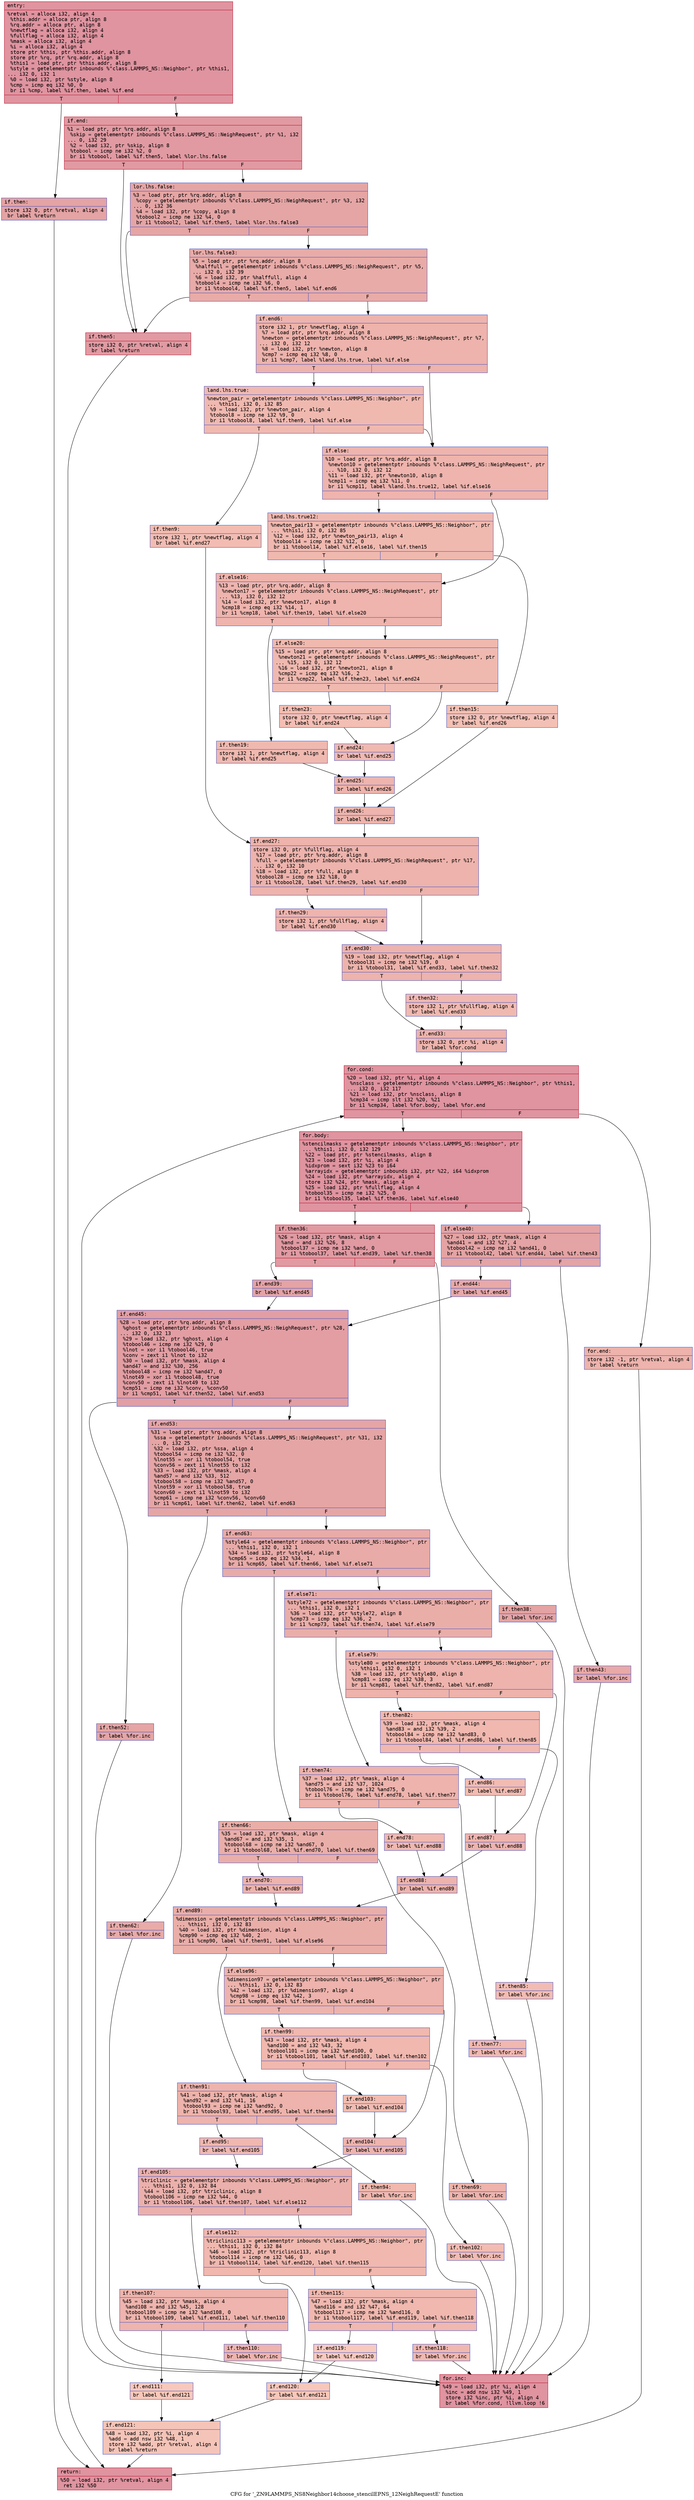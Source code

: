 digraph "CFG for '_ZN9LAMMPS_NS8Neighbor14choose_stencilEPNS_12NeighRequestE' function" {
	label="CFG for '_ZN9LAMMPS_NS8Neighbor14choose_stencilEPNS_12NeighRequestE' function";

	Node0x5563bdf94b90 [shape=record,color="#b70d28ff", style=filled, fillcolor="#b70d2870" fontname="Courier",label="{entry:\l|  %retval = alloca i32, align 4\l  %this.addr = alloca ptr, align 8\l  %rq.addr = alloca ptr, align 8\l  %newtflag = alloca i32, align 4\l  %fullflag = alloca i32, align 4\l  %mask = alloca i32, align 4\l  %i = alloca i32, align 4\l  store ptr %this, ptr %this.addr, align 8\l  store ptr %rq, ptr %rq.addr, align 8\l  %this1 = load ptr, ptr %this.addr, align 8\l  %style = getelementptr inbounds %\"class.LAMMPS_NS::Neighbor\", ptr %this1,\l... i32 0, i32 1\l  %0 = load i32, ptr %style, align 8\l  %cmp = icmp eq i32 %0, 0\l  br i1 %cmp, label %if.then, label %if.end\l|{<s0>T|<s1>F}}"];
	Node0x5563bdf94b90:s0 -> Node0x5563bdf94d00[tooltip="entry -> if.then\nProbability 37.50%" ];
	Node0x5563bdf94b90:s1 -> Node0x5563bdf94d70[tooltip="entry -> if.end\nProbability 62.50%" ];
	Node0x5563bdf94d00 [shape=record,color="#3d50c3ff", style=filled, fillcolor="#c32e3170" fontname="Courier",label="{if.then:\l|  store i32 0, ptr %retval, align 4\l  br label %return\l}"];
	Node0x5563bdf94d00 -> Node0x5563bdf958f0[tooltip="if.then -> return\nProbability 100.00%" ];
	Node0x5563bdf94d70 [shape=record,color="#b70d28ff", style=filled, fillcolor="#bb1b2c70" fontname="Courier",label="{if.end:\l|  %1 = load ptr, ptr %rq.addr, align 8\l  %skip = getelementptr inbounds %\"class.LAMMPS_NS::NeighRequest\", ptr %1, i32\l... 0, i32 29\l  %2 = load i32, ptr %skip, align 8\l  %tobool = icmp ne i32 %2, 0\l  br i1 %tobool, label %if.then5, label %lor.lhs.false\l|{<s0>T|<s1>F}}"];
	Node0x5563bdf94d70:s0 -> Node0x5563bdf95c60[tooltip="if.end -> if.then5\nProbability 62.50%" ];
	Node0x5563bdf94d70:s1 -> Node0x5563bdf95ce0[tooltip="if.end -> lor.lhs.false\nProbability 37.50%" ];
	Node0x5563bdf95ce0 [shape=record,color="#3d50c3ff", style=filled, fillcolor="#c5333470" fontname="Courier",label="{lor.lhs.false:\l|  %3 = load ptr, ptr %rq.addr, align 8\l  %copy = getelementptr inbounds %\"class.LAMMPS_NS::NeighRequest\", ptr %3, i32\l... 0, i32 36\l  %4 = load i32, ptr %copy, align 8\l  %tobool2 = icmp ne i32 %4, 0\l  br i1 %tobool2, label %if.then5, label %lor.lhs.false3\l|{<s0>T|<s1>F}}"];
	Node0x5563bdf95ce0:s0 -> Node0x5563bdf95c60[tooltip="lor.lhs.false -> if.then5\nProbability 62.50%" ];
	Node0x5563bdf95ce0:s1 -> Node0x5563bdf960a0[tooltip="lor.lhs.false -> lor.lhs.false3\nProbability 37.50%" ];
	Node0x5563bdf960a0 [shape=record,color="#3d50c3ff", style=filled, fillcolor="#cc403a70" fontname="Courier",label="{lor.lhs.false3:\l|  %5 = load ptr, ptr %rq.addr, align 8\l  %halffull = getelementptr inbounds %\"class.LAMMPS_NS::NeighRequest\", ptr %5,\l... i32 0, i32 39\l  %6 = load i32, ptr %halffull, align 4\l  %tobool4 = icmp ne i32 %6, 0\l  br i1 %tobool4, label %if.then5, label %if.end6\l|{<s0>T|<s1>F}}"];
	Node0x5563bdf960a0:s0 -> Node0x5563bdf95c60[tooltip="lor.lhs.false3 -> if.then5\nProbability 62.50%" ];
	Node0x5563bdf960a0:s1 -> Node0x5563bdf95600[tooltip="lor.lhs.false3 -> if.end6\nProbability 37.50%" ];
	Node0x5563bdf95c60 [shape=record,color="#b70d28ff", style=filled, fillcolor="#bb1b2c70" fontname="Courier",label="{if.then5:\l|  store i32 0, ptr %retval, align 4\l  br label %return\l}"];
	Node0x5563bdf95c60 -> Node0x5563bdf958f0[tooltip="if.then5 -> return\nProbability 100.00%" ];
	Node0x5563bdf95600 [shape=record,color="#3d50c3ff", style=filled, fillcolor="#d6524470" fontname="Courier",label="{if.end6:\l|  store i32 1, ptr %newtflag, align 4\l  %7 = load ptr, ptr %rq.addr, align 8\l  %newton = getelementptr inbounds %\"class.LAMMPS_NS::NeighRequest\", ptr %7,\l... i32 0, i32 12\l  %8 = load i32, ptr %newton, align 8\l  %cmp7 = icmp eq i32 %8, 0\l  br i1 %cmp7, label %land.lhs.true, label %if.else\l|{<s0>T|<s1>F}}"];
	Node0x5563bdf95600:s0 -> Node0x5563bdf96b60[tooltip="if.end6 -> land.lhs.true\nProbability 37.50%" ];
	Node0x5563bdf95600:s1 -> Node0x5563bdf96be0[tooltip="if.end6 -> if.else\nProbability 62.50%" ];
	Node0x5563bdf96b60 [shape=record,color="#3d50c3ff", style=filled, fillcolor="#de614d70" fontname="Courier",label="{land.lhs.true:\l|  %newton_pair = getelementptr inbounds %\"class.LAMMPS_NS::Neighbor\", ptr\l... %this1, i32 0, i32 85\l  %9 = load i32, ptr %newton_pair, align 4\l  %tobool8 = icmp ne i32 %9, 0\l  br i1 %tobool8, label %if.then9, label %if.else\l|{<s0>T|<s1>F}}"];
	Node0x5563bdf96b60:s0 -> Node0x5563bdf96f20[tooltip="land.lhs.true -> if.then9\nProbability 62.50%" ];
	Node0x5563bdf96b60:s1 -> Node0x5563bdf96be0[tooltip="land.lhs.true -> if.else\nProbability 37.50%" ];
	Node0x5563bdf96f20 [shape=record,color="#3d50c3ff", style=filled, fillcolor="#e1675170" fontname="Courier",label="{if.then9:\l|  store i32 1, ptr %newtflag, align 4\l  br label %if.end27\l}"];
	Node0x5563bdf96f20 -> Node0x5563bdf970f0[tooltip="if.then9 -> if.end27\nProbability 100.00%" ];
	Node0x5563bdf96be0 [shape=record,color="#3d50c3ff", style=filled, fillcolor="#d8564670" fontname="Courier",label="{if.else:\l|  %10 = load ptr, ptr %rq.addr, align 8\l  %newton10 = getelementptr inbounds %\"class.LAMMPS_NS::NeighRequest\", ptr\l... %10, i32 0, i32 12\l  %11 = load i32, ptr %newton10, align 8\l  %cmp11 = icmp eq i32 %11, 0\l  br i1 %cmp11, label %land.lhs.true12, label %if.else16\l|{<s0>T|<s1>F}}"];
	Node0x5563bdf96be0:s0 -> Node0x5563bdf97480[tooltip="if.else -> land.lhs.true12\nProbability 37.50%" ];
	Node0x5563bdf96be0:s1 -> Node0x5563bdf97500[tooltip="if.else -> if.else16\nProbability 62.50%" ];
	Node0x5563bdf97480 [shape=record,color="#3d50c3ff", style=filled, fillcolor="#de614d70" fontname="Courier",label="{land.lhs.true12:\l|  %newton_pair13 = getelementptr inbounds %\"class.LAMMPS_NS::Neighbor\", ptr\l... %this1, i32 0, i32 85\l  %12 = load i32, ptr %newton_pair13, align 4\l  %tobool14 = icmp ne i32 %12, 0\l  br i1 %tobool14, label %if.else16, label %if.then15\l|{<s0>T|<s1>F}}"];
	Node0x5563bdf97480:s0 -> Node0x5563bdf97500[tooltip="land.lhs.true12 -> if.else16\nProbability 62.50%" ];
	Node0x5563bdf97480:s1 -> Node0x5563bdf97860[tooltip="land.lhs.true12 -> if.then15\nProbability 37.50%" ];
	Node0x5563bdf97860 [shape=record,color="#3d50c3ff", style=filled, fillcolor="#e5705870" fontname="Courier",label="{if.then15:\l|  store i32 0, ptr %newtflag, align 4\l  br label %if.end26\l}"];
	Node0x5563bdf97860 -> Node0x5563bdf97a30[tooltip="if.then15 -> if.end26\nProbability 100.00%" ];
	Node0x5563bdf97500 [shape=record,color="#3d50c3ff", style=filled, fillcolor="#d8564670" fontname="Courier",label="{if.else16:\l|  %13 = load ptr, ptr %rq.addr, align 8\l  %newton17 = getelementptr inbounds %\"class.LAMMPS_NS::NeighRequest\", ptr\l... %13, i32 0, i32 12\l  %14 = load i32, ptr %newton17, align 8\l  %cmp18 = icmp eq i32 %14, 1\l  br i1 %cmp18, label %if.then19, label %if.else20\l|{<s0>T|<s1>F}}"];
	Node0x5563bdf97500:s0 -> Node0x5563bdf97dc0[tooltip="if.else16 -> if.then19\nProbability 50.00%" ];
	Node0x5563bdf97500:s1 -> Node0x5563bdf97e40[tooltip="if.else16 -> if.else20\nProbability 50.00%" ];
	Node0x5563bdf97dc0 [shape=record,color="#3d50c3ff", style=filled, fillcolor="#de614d70" fontname="Courier",label="{if.then19:\l|  store i32 1, ptr %newtflag, align 4\l  br label %if.end25\l}"];
	Node0x5563bdf97dc0 -> Node0x5563bdf98010[tooltip="if.then19 -> if.end25\nProbability 100.00%" ];
	Node0x5563bdf97e40 [shape=record,color="#3d50c3ff", style=filled, fillcolor="#de614d70" fontname="Courier",label="{if.else20:\l|  %15 = load ptr, ptr %rq.addr, align 8\l  %newton21 = getelementptr inbounds %\"class.LAMMPS_NS::NeighRequest\", ptr\l... %15, i32 0, i32 12\l  %16 = load i32, ptr %newton21, align 8\l  %cmp22 = icmp eq i32 %16, 2\l  br i1 %cmp22, label %if.then23, label %if.end24\l|{<s0>T|<s1>F}}"];
	Node0x5563bdf97e40:s0 -> Node0x5563bdf96470[tooltip="if.else20 -> if.then23\nProbability 50.00%" ];
	Node0x5563bdf97e40:s1 -> Node0x5563bdf964f0[tooltip="if.else20 -> if.end24\nProbability 50.00%" ];
	Node0x5563bdf96470 [shape=record,color="#3d50c3ff", style=filled, fillcolor="#e36c5570" fontname="Courier",label="{if.then23:\l|  store i32 0, ptr %newtflag, align 4\l  br label %if.end24\l}"];
	Node0x5563bdf96470 -> Node0x5563bdf964f0[tooltip="if.then23 -> if.end24\nProbability 100.00%" ];
	Node0x5563bdf964f0 [shape=record,color="#3d50c3ff", style=filled, fillcolor="#de614d70" fontname="Courier",label="{if.end24:\l|  br label %if.end25\l}"];
	Node0x5563bdf964f0 -> Node0x5563bdf98010[tooltip="if.end24 -> if.end25\nProbability 100.00%" ];
	Node0x5563bdf98010 [shape=record,color="#3d50c3ff", style=filled, fillcolor="#d8564670" fontname="Courier",label="{if.end25:\l|  br label %if.end26\l}"];
	Node0x5563bdf98010 -> Node0x5563bdf97a30[tooltip="if.end25 -> if.end26\nProbability 100.00%" ];
	Node0x5563bdf97a30 [shape=record,color="#3d50c3ff", style=filled, fillcolor="#d8564670" fontname="Courier",label="{if.end26:\l|  br label %if.end27\l}"];
	Node0x5563bdf97a30 -> Node0x5563bdf970f0[tooltip="if.end26 -> if.end27\nProbability 100.00%" ];
	Node0x5563bdf970f0 [shape=record,color="#3d50c3ff", style=filled, fillcolor="#d6524470" fontname="Courier",label="{if.end27:\l|  store i32 0, ptr %fullflag, align 4\l  %17 = load ptr, ptr %rq.addr, align 8\l  %full = getelementptr inbounds %\"class.LAMMPS_NS::NeighRequest\", ptr %17,\l... i32 0, i32 10\l  %18 = load i32, ptr %full, align 8\l  %tobool28 = icmp ne i32 %18, 0\l  br i1 %tobool28, label %if.then29, label %if.end30\l|{<s0>T|<s1>F}}"];
	Node0x5563bdf970f0:s0 -> Node0x5563bdf98e50[tooltip="if.end27 -> if.then29\nProbability 62.50%" ];
	Node0x5563bdf970f0:s1 -> Node0x5563bdf98ed0[tooltip="if.end27 -> if.end30\nProbability 37.50%" ];
	Node0x5563bdf98e50 [shape=record,color="#3d50c3ff", style=filled, fillcolor="#d8564670" fontname="Courier",label="{if.then29:\l|  store i32 1, ptr %fullflag, align 4\l  br label %if.end30\l}"];
	Node0x5563bdf98e50 -> Node0x5563bdf98ed0[tooltip="if.then29 -> if.end30\nProbability 100.00%" ];
	Node0x5563bdf98ed0 [shape=record,color="#3d50c3ff", style=filled, fillcolor="#d6524470" fontname="Courier",label="{if.end30:\l|  %19 = load i32, ptr %newtflag, align 4\l  %tobool31 = icmp ne i32 %19, 0\l  br i1 %tobool31, label %if.end33, label %if.then32\l|{<s0>T|<s1>F}}"];
	Node0x5563bdf98ed0:s0 -> Node0x5563bdf99250[tooltip="if.end30 -> if.end33\nProbability 62.50%" ];
	Node0x5563bdf98ed0:s1 -> Node0x5563bdf992d0[tooltip="if.end30 -> if.then32\nProbability 37.50%" ];
	Node0x5563bdf992d0 [shape=record,color="#3d50c3ff", style=filled, fillcolor="#de614d70" fontname="Courier",label="{if.then32:\l|  store i32 1, ptr %fullflag, align 4\l  br label %if.end33\l}"];
	Node0x5563bdf992d0 -> Node0x5563bdf99250[tooltip="if.then32 -> if.end33\nProbability 100.00%" ];
	Node0x5563bdf99250 [shape=record,color="#3d50c3ff", style=filled, fillcolor="#d6524470" fontname="Courier",label="{if.end33:\l|  store i32 0, ptr %i, align 4\l  br label %for.cond\l}"];
	Node0x5563bdf99250 -> Node0x5563bdf995b0[tooltip="if.end33 -> for.cond\nProbability 100.00%" ];
	Node0x5563bdf995b0 [shape=record,color="#b70d28ff", style=filled, fillcolor="#b70d2870" fontname="Courier",label="{for.cond:\l|  %20 = load i32, ptr %i, align 4\l  %nsclass = getelementptr inbounds %\"class.LAMMPS_NS::Neighbor\", ptr %this1,\l... i32 0, i32 117\l  %21 = load i32, ptr %nsclass, align 8\l  %cmp34 = icmp slt i32 %20, %21\l  br i1 %cmp34, label %for.body, label %for.end\l|{<s0>T|<s1>F}}"];
	Node0x5563bdf995b0:s0 -> Node0x5563bdf99930[tooltip="for.cond -> for.body\nProbability 96.88%" ];
	Node0x5563bdf995b0:s1 -> Node0x5563bdf999b0[tooltip="for.cond -> for.end\nProbability 3.12%" ];
	Node0x5563bdf99930 [shape=record,color="#b70d28ff", style=filled, fillcolor="#b70d2870" fontname="Courier",label="{for.body:\l|  %stencilmasks = getelementptr inbounds %\"class.LAMMPS_NS::Neighbor\", ptr\l... %this1, i32 0, i32 129\l  %22 = load ptr, ptr %stencilmasks, align 8\l  %23 = load i32, ptr %i, align 4\l  %idxprom = sext i32 %23 to i64\l  %arrayidx = getelementptr inbounds i32, ptr %22, i64 %idxprom\l  %24 = load i32, ptr %arrayidx, align 4\l  store i32 %24, ptr %mask, align 4\l  %25 = load i32, ptr %fullflag, align 4\l  %tobool35 = icmp ne i32 %25, 0\l  br i1 %tobool35, label %if.then36, label %if.else40\l|{<s0>T|<s1>F}}"];
	Node0x5563bdf99930:s0 -> Node0x5563bdf9a080[tooltip="for.body -> if.then36\nProbability 62.50%" ];
	Node0x5563bdf99930:s1 -> Node0x5563bdf9a100[tooltip="for.body -> if.else40\nProbability 37.50%" ];
	Node0x5563bdf9a080 [shape=record,color="#b70d28ff", style=filled, fillcolor="#bb1b2c70" fontname="Courier",label="{if.then36:\l|  %26 = load i32, ptr %mask, align 4\l  %and = and i32 %26, 8\l  %tobool37 = icmp ne i32 %and, 0\l  br i1 %tobool37, label %if.end39, label %if.then38\l|{<s0>T|<s1>F}}"];
	Node0x5563bdf9a080:s0 -> Node0x5563bdf9a420[tooltip="if.then36 -> if.end39\nProbability 50.00%" ];
	Node0x5563bdf9a080:s1 -> Node0x5563bdf9a4a0[tooltip="if.then36 -> if.then38\nProbability 50.00%" ];
	Node0x5563bdf9a4a0 [shape=record,color="#3d50c3ff", style=filled, fillcolor="#c32e3170" fontname="Courier",label="{if.then38:\l|  br label %for.inc\l}"];
	Node0x5563bdf9a4a0 -> Node0x5563bdf9a5d0[tooltip="if.then38 -> for.inc\nProbability 100.00%" ];
	Node0x5563bdf9a420 [shape=record,color="#3d50c3ff", style=filled, fillcolor="#c32e3170" fontname="Courier",label="{if.end39:\l|  br label %if.end45\l}"];
	Node0x5563bdf9a420 -> Node0x5563bdf9a6b0[tooltip="if.end39 -> if.end45\nProbability 100.00%" ];
	Node0x5563bdf9a100 [shape=record,color="#3d50c3ff", style=filled, fillcolor="#c32e3170" fontname="Courier",label="{if.else40:\l|  %27 = load i32, ptr %mask, align 4\l  %and41 = and i32 %27, 4\l  %tobool42 = icmp ne i32 %and41, 0\l  br i1 %tobool42, label %if.end44, label %if.then43\l|{<s0>T|<s1>F}}"];
	Node0x5563bdf9a100:s0 -> Node0x5563bdf9a990[tooltip="if.else40 -> if.end44\nProbability 50.00%" ];
	Node0x5563bdf9a100:s1 -> Node0x5563bdf9aa10[tooltip="if.else40 -> if.then43\nProbability 50.00%" ];
	Node0x5563bdf9aa10 [shape=record,color="#3d50c3ff", style=filled, fillcolor="#ca3b3770" fontname="Courier",label="{if.then43:\l|  br label %for.inc\l}"];
	Node0x5563bdf9aa10 -> Node0x5563bdf9a5d0[tooltip="if.then43 -> for.inc\nProbability 100.00%" ];
	Node0x5563bdf9a990 [shape=record,color="#3d50c3ff", style=filled, fillcolor="#ca3b3770" fontname="Courier",label="{if.end44:\l|  br label %if.end45\l}"];
	Node0x5563bdf9a990 -> Node0x5563bdf9a6b0[tooltip="if.end44 -> if.end45\nProbability 100.00%" ];
	Node0x5563bdf9a6b0 [shape=record,color="#3d50c3ff", style=filled, fillcolor="#be242e70" fontname="Courier",label="{if.end45:\l|  %28 = load ptr, ptr %rq.addr, align 8\l  %ghost = getelementptr inbounds %\"class.LAMMPS_NS::NeighRequest\", ptr %28,\l... i32 0, i32 13\l  %29 = load i32, ptr %ghost, align 4\l  %tobool46 = icmp ne i32 %29, 0\l  %lnot = xor i1 %tobool46, true\l  %conv = zext i1 %lnot to i32\l  %30 = load i32, ptr %mask, align 4\l  %and47 = and i32 %30, 256\l  %tobool48 = icmp ne i32 %and47, 0\l  %lnot49 = xor i1 %tobool48, true\l  %conv50 = zext i1 %lnot49 to i32\l  %cmp51 = icmp ne i32 %conv, %conv50\l  br i1 %cmp51, label %if.then52, label %if.end53\l|{<s0>T|<s1>F}}"];
	Node0x5563bdf9a6b0:s0 -> Node0x5563bdf9b410[tooltip="if.end45 -> if.then52\nProbability 50.00%" ];
	Node0x5563bdf9a6b0:s1 -> Node0x5563bdf9b490[tooltip="if.end45 -> if.end53\nProbability 50.00%" ];
	Node0x5563bdf9b410 [shape=record,color="#3d50c3ff", style=filled, fillcolor="#c5333470" fontname="Courier",label="{if.then52:\l|  br label %for.inc\l}"];
	Node0x5563bdf9b410 -> Node0x5563bdf9a5d0[tooltip="if.then52 -> for.inc\nProbability 100.00%" ];
	Node0x5563bdf9b490 [shape=record,color="#3d50c3ff", style=filled, fillcolor="#c5333470" fontname="Courier",label="{if.end53:\l|  %31 = load ptr, ptr %rq.addr, align 8\l  %ssa = getelementptr inbounds %\"class.LAMMPS_NS::NeighRequest\", ptr %31, i32\l... 0, i32 25\l  %32 = load i32, ptr %ssa, align 4\l  %tobool54 = icmp ne i32 %32, 0\l  %lnot55 = xor i1 %tobool54, true\l  %conv56 = zext i1 %lnot55 to i32\l  %33 = load i32, ptr %mask, align 4\l  %and57 = and i32 %33, 512\l  %tobool58 = icmp ne i32 %and57, 0\l  %lnot59 = xor i1 %tobool58, true\l  %conv60 = zext i1 %lnot59 to i32\l  %cmp61 = icmp ne i32 %conv56, %conv60\l  br i1 %cmp61, label %if.then62, label %if.end63\l|{<s0>T|<s1>F}}"];
	Node0x5563bdf9b490:s0 -> Node0x5563bdf984e0[tooltip="if.end53 -> if.then62\nProbability 50.00%" ];
	Node0x5563bdf9b490:s1 -> Node0x5563bdf98560[tooltip="if.end53 -> if.end63\nProbability 50.00%" ];
	Node0x5563bdf984e0 [shape=record,color="#3d50c3ff", style=filled, fillcolor="#cc403a70" fontname="Courier",label="{if.then62:\l|  br label %for.inc\l}"];
	Node0x5563bdf984e0 -> Node0x5563bdf9a5d0[tooltip="if.then62 -> for.inc\nProbability 100.00%" ];
	Node0x5563bdf98560 [shape=record,color="#3d50c3ff", style=filled, fillcolor="#cc403a70" fontname="Courier",label="{if.end63:\l|  %style64 = getelementptr inbounds %\"class.LAMMPS_NS::Neighbor\", ptr\l... %this1, i32 0, i32 1\l  %34 = load i32, ptr %style64, align 8\l  %cmp65 = icmp eq i32 %34, 1\l  br i1 %cmp65, label %if.then66, label %if.else71\l|{<s0>T|<s1>F}}"];
	Node0x5563bdf98560:s0 -> Node0x5563bdf98910[tooltip="if.end63 -> if.then66\nProbability 50.00%" ];
	Node0x5563bdf98560:s1 -> Node0x5563bdf9c900[tooltip="if.end63 -> if.else71\nProbability 50.00%" ];
	Node0x5563bdf98910 [shape=record,color="#3d50c3ff", style=filled, fillcolor="#d0473d70" fontname="Courier",label="{if.then66:\l|  %35 = load i32, ptr %mask, align 4\l  %and67 = and i32 %35, 1\l  %tobool68 = icmp ne i32 %and67, 0\l  br i1 %tobool68, label %if.end70, label %if.then69\l|{<s0>T|<s1>F}}"];
	Node0x5563bdf98910:s0 -> Node0x5563bdf9cbf0[tooltip="if.then66 -> if.end70\nProbability 50.00%" ];
	Node0x5563bdf98910:s1 -> Node0x5563bdf9cc70[tooltip="if.then66 -> if.then69\nProbability 50.00%" ];
	Node0x5563bdf9cc70 [shape=record,color="#3d50c3ff", style=filled, fillcolor="#d6524470" fontname="Courier",label="{if.then69:\l|  br label %for.inc\l}"];
	Node0x5563bdf9cc70 -> Node0x5563bdf9a5d0[tooltip="if.then69 -> for.inc\nProbability 100.00%" ];
	Node0x5563bdf9cbf0 [shape=record,color="#3d50c3ff", style=filled, fillcolor="#d6524470" fontname="Courier",label="{if.end70:\l|  br label %if.end89\l}"];
	Node0x5563bdf9cbf0 -> Node0x5563bdf9ce10[tooltip="if.end70 -> if.end89\nProbability 100.00%" ];
	Node0x5563bdf9c900 [shape=record,color="#3d50c3ff", style=filled, fillcolor="#d0473d70" fontname="Courier",label="{if.else71:\l|  %style72 = getelementptr inbounds %\"class.LAMMPS_NS::Neighbor\", ptr\l... %this1, i32 0, i32 1\l  %36 = load i32, ptr %style72, align 8\l  %cmp73 = icmp eq i32 %36, 2\l  br i1 %cmp73, label %if.then74, label %if.else79\l|{<s0>T|<s1>F}}"];
	Node0x5563bdf9c900:s0 -> Node0x5563bdf9d110[tooltip="if.else71 -> if.then74\nProbability 50.00%" ];
	Node0x5563bdf9c900:s1 -> Node0x5563bdf9d190[tooltip="if.else71 -> if.else79\nProbability 50.00%" ];
	Node0x5563bdf9d110 [shape=record,color="#3d50c3ff", style=filled, fillcolor="#d6524470" fontname="Courier",label="{if.then74:\l|  %37 = load i32, ptr %mask, align 4\l  %and75 = and i32 %37, 1024\l  %tobool76 = icmp ne i32 %and75, 0\l  br i1 %tobool76, label %if.end78, label %if.then77\l|{<s0>T|<s1>F}}"];
	Node0x5563bdf9d110:s0 -> Node0x5563bdf9d4e0[tooltip="if.then74 -> if.end78\nProbability 50.00%" ];
	Node0x5563bdf9d110:s1 -> Node0x5563bdf9d560[tooltip="if.then74 -> if.then77\nProbability 50.00%" ];
	Node0x5563bdf9d560 [shape=record,color="#3d50c3ff", style=filled, fillcolor="#dc5d4a70" fontname="Courier",label="{if.then77:\l|  br label %for.inc\l}"];
	Node0x5563bdf9d560 -> Node0x5563bdf9a5d0[tooltip="if.then77 -> for.inc\nProbability 100.00%" ];
	Node0x5563bdf9d4e0 [shape=record,color="#3d50c3ff", style=filled, fillcolor="#dc5d4a70" fontname="Courier",label="{if.end78:\l|  br label %if.end88\l}"];
	Node0x5563bdf9d4e0 -> Node0x5563bdf9d760[tooltip="if.end78 -> if.end88\nProbability 100.00%" ];
	Node0x5563bdf9d190 [shape=record,color="#3d50c3ff", style=filled, fillcolor="#d6524470" fontname="Courier",label="{if.else79:\l|  %style80 = getelementptr inbounds %\"class.LAMMPS_NS::Neighbor\", ptr\l... %this1, i32 0, i32 1\l  %38 = load i32, ptr %style80, align 8\l  %cmp81 = icmp eq i32 %38, 3\l  br i1 %cmp81, label %if.then82, label %if.end87\l|{<s0>T|<s1>F}}"];
	Node0x5563bdf9d190:s0 -> Node0x5563bdf9da60[tooltip="if.else79 -> if.then82\nProbability 50.00%" ];
	Node0x5563bdf9d190:s1 -> Node0x5563bdf9dae0[tooltip="if.else79 -> if.end87\nProbability 50.00%" ];
	Node0x5563bdf9da60 [shape=record,color="#3d50c3ff", style=filled, fillcolor="#dc5d4a70" fontname="Courier",label="{if.then82:\l|  %39 = load i32, ptr %mask, align 4\l  %and83 = and i32 %39, 2\l  %tobool84 = icmp ne i32 %and83, 0\l  br i1 %tobool84, label %if.end86, label %if.then85\l|{<s0>T|<s1>F}}"];
	Node0x5563bdf9da60:s0 -> Node0x5563bdf9de00[tooltip="if.then82 -> if.end86\nProbability 50.00%" ];
	Node0x5563bdf9da60:s1 -> Node0x5563bdf9de80[tooltip="if.then82 -> if.then85\nProbability 50.00%" ];
	Node0x5563bdf9de80 [shape=record,color="#3d50c3ff", style=filled, fillcolor="#e1675170" fontname="Courier",label="{if.then85:\l|  br label %for.inc\l}"];
	Node0x5563bdf9de80 -> Node0x5563bdf9a5d0[tooltip="if.then85 -> for.inc\nProbability 100.00%" ];
	Node0x5563bdf9de00 [shape=record,color="#3d50c3ff", style=filled, fillcolor="#e1675170" fontname="Courier",label="{if.end86:\l|  br label %if.end87\l}"];
	Node0x5563bdf9de00 -> Node0x5563bdf9dae0[tooltip="if.end86 -> if.end87\nProbability 100.00%" ];
	Node0x5563bdf9dae0 [shape=record,color="#3d50c3ff", style=filled, fillcolor="#d8564670" fontname="Courier",label="{if.end87:\l|  br label %if.end88\l}"];
	Node0x5563bdf9dae0 -> Node0x5563bdf9d760[tooltip="if.end87 -> if.end88\nProbability 100.00%" ];
	Node0x5563bdf9d760 [shape=record,color="#3d50c3ff", style=filled, fillcolor="#d6524470" fontname="Courier",label="{if.end88:\l|  br label %if.end89\l}"];
	Node0x5563bdf9d760 -> Node0x5563bdf9ce10[tooltip="if.end88 -> if.end89\nProbability 100.00%" ];
	Node0x5563bdf9ce10 [shape=record,color="#3d50c3ff", style=filled, fillcolor="#d0473d70" fontname="Courier",label="{if.end89:\l|  %dimension = getelementptr inbounds %\"class.LAMMPS_NS::Neighbor\", ptr\l... %this1, i32 0, i32 83\l  %40 = load i32, ptr %dimension, align 4\l  %cmp90 = icmp eq i32 %40, 2\l  br i1 %cmp90, label %if.then91, label %if.else96\l|{<s0>T|<s1>F}}"];
	Node0x5563bdf9ce10:s0 -> Node0x5563bdf9e3f0[tooltip="if.end89 -> if.then91\nProbability 50.00%" ];
	Node0x5563bdf9ce10:s1 -> Node0x5563bdf9e470[tooltip="if.end89 -> if.else96\nProbability 50.00%" ];
	Node0x5563bdf9e3f0 [shape=record,color="#3d50c3ff", style=filled, fillcolor="#d6524470" fontname="Courier",label="{if.then91:\l|  %41 = load i32, ptr %mask, align 4\l  %and92 = and i32 %41, 16\l  %tobool93 = icmp ne i32 %and92, 0\l  br i1 %tobool93, label %if.end95, label %if.then94\l|{<s0>T|<s1>F}}"];
	Node0x5563bdf9e3f0:s0 -> Node0x5563bdf9e790[tooltip="if.then91 -> if.end95\nProbability 50.00%" ];
	Node0x5563bdf9e3f0:s1 -> Node0x5563bdf9e810[tooltip="if.then91 -> if.then94\nProbability 50.00%" ];
	Node0x5563bdf9e810 [shape=record,color="#3d50c3ff", style=filled, fillcolor="#dc5d4a70" fontname="Courier",label="{if.then94:\l|  br label %for.inc\l}"];
	Node0x5563bdf9e810 -> Node0x5563bdf9a5d0[tooltip="if.then94 -> for.inc\nProbability 100.00%" ];
	Node0x5563bdf9e790 [shape=record,color="#3d50c3ff", style=filled, fillcolor="#dc5d4a70" fontname="Courier",label="{if.end95:\l|  br label %if.end105\l}"];
	Node0x5563bdf9e790 -> Node0x5563bdf9e9b0[tooltip="if.end95 -> if.end105\nProbability 100.00%" ];
	Node0x5563bdf9e470 [shape=record,color="#3d50c3ff", style=filled, fillcolor="#d6524470" fontname="Courier",label="{if.else96:\l|  %dimension97 = getelementptr inbounds %\"class.LAMMPS_NS::Neighbor\", ptr\l... %this1, i32 0, i32 83\l  %42 = load i32, ptr %dimension97, align 4\l  %cmp98 = icmp eq i32 %42, 3\l  br i1 %cmp98, label %if.then99, label %if.end104\l|{<s0>T|<s1>F}}"];
	Node0x5563bdf9e470:s0 -> Node0x5563bdf9ecc0[tooltip="if.else96 -> if.then99\nProbability 50.00%" ];
	Node0x5563bdf9e470:s1 -> Node0x5563bdf9ed40[tooltip="if.else96 -> if.end104\nProbability 50.00%" ];
	Node0x5563bdf9ecc0 [shape=record,color="#3d50c3ff", style=filled, fillcolor="#dc5d4a70" fontname="Courier",label="{if.then99:\l|  %43 = load i32, ptr %mask, align 4\l  %and100 = and i32 %43, 32\l  %tobool101 = icmp ne i32 %and100, 0\l  br i1 %tobool101, label %if.end103, label %if.then102\l|{<s0>T|<s1>F}}"];
	Node0x5563bdf9ecc0:s0 -> Node0x5563bdf9f060[tooltip="if.then99 -> if.end103\nProbability 50.00%" ];
	Node0x5563bdf9ecc0:s1 -> Node0x5563bdf9f0e0[tooltip="if.then99 -> if.then102\nProbability 50.00%" ];
	Node0x5563bdf9f0e0 [shape=record,color="#3d50c3ff", style=filled, fillcolor="#e1675170" fontname="Courier",label="{if.then102:\l|  br label %for.inc\l}"];
	Node0x5563bdf9f0e0 -> Node0x5563bdf9a5d0[tooltip="if.then102 -> for.inc\nProbability 100.00%" ];
	Node0x5563bdf9f060 [shape=record,color="#3d50c3ff", style=filled, fillcolor="#e1675170" fontname="Courier",label="{if.end103:\l|  br label %if.end104\l}"];
	Node0x5563bdf9f060 -> Node0x5563bdf9ed40[tooltip="if.end103 -> if.end104\nProbability 100.00%" ];
	Node0x5563bdf9ed40 [shape=record,color="#3d50c3ff", style=filled, fillcolor="#d8564670" fontname="Courier",label="{if.end104:\l|  br label %if.end105\l}"];
	Node0x5563bdf9ed40 -> Node0x5563bdf9e9b0[tooltip="if.end104 -> if.end105\nProbability 100.00%" ];
	Node0x5563bdf9e9b0 [shape=record,color="#3d50c3ff", style=filled, fillcolor="#d24b4070" fontname="Courier",label="{if.end105:\l|  %triclinic = getelementptr inbounds %\"class.LAMMPS_NS::Neighbor\", ptr\l... %this1, i32 0, i32 84\l  %44 = load i32, ptr %triclinic, align 8\l  %tobool106 = icmp ne i32 %44, 0\l  br i1 %tobool106, label %if.then107, label %if.else112\l|{<s0>T|<s1>F}}"];
	Node0x5563bdf9e9b0:s0 -> Node0x5563bdf9f590[tooltip="if.end105 -> if.then107\nProbability 62.50%" ];
	Node0x5563bdf9e9b0:s1 -> Node0x5563bdf9f610[tooltip="if.end105 -> if.else112\nProbability 37.50%" ];
	Node0x5563bdf9f590 [shape=record,color="#3d50c3ff", style=filled, fillcolor="#d8564670" fontname="Courier",label="{if.then107:\l|  %45 = load i32, ptr %mask, align 4\l  %and108 = and i32 %45, 128\l  %tobool109 = icmp ne i32 %and108, 0\l  br i1 %tobool109, label %if.end111, label %if.then110\l|{<s0>T|<s1>F}}"];
	Node0x5563bdf9f590:s0 -> Node0x5563bdf9f930[tooltip="if.then107 -> if.end111\nProbability 3.12%" ];
	Node0x5563bdf9f590:s1 -> Node0x5563bdf9f9b0[tooltip="if.then107 -> if.then110\nProbability 96.88%" ];
	Node0x5563bdf9f9b0 [shape=record,color="#3d50c3ff", style=filled, fillcolor="#d8564670" fontname="Courier",label="{if.then110:\l|  br label %for.inc\l}"];
	Node0x5563bdf9f9b0 -> Node0x5563bdf9a5d0[tooltip="if.then110 -> for.inc\nProbability 100.00%" ];
	Node0x5563bdf9f930 [shape=record,color="#3d50c3ff", style=filled, fillcolor="#ed836670" fontname="Courier",label="{if.end111:\l|  br label %if.end121\l}"];
	Node0x5563bdf9f930 -> Node0x5563bdf9fb50[tooltip="if.end111 -> if.end121\nProbability 100.00%" ];
	Node0x5563bdf9f610 [shape=record,color="#3d50c3ff", style=filled, fillcolor="#dc5d4a70" fontname="Courier",label="{if.else112:\l|  %triclinic113 = getelementptr inbounds %\"class.LAMMPS_NS::Neighbor\", ptr\l... %this1, i32 0, i32 84\l  %46 = load i32, ptr %triclinic113, align 8\l  %tobool114 = icmp ne i32 %46, 0\l  br i1 %tobool114, label %if.end120, label %if.then115\l|{<s0>T|<s1>F}}"];
	Node0x5563bdf9f610:s0 -> Node0x5563bdf9fe70[tooltip="if.else112 -> if.end120\nProbability 3.12%" ];
	Node0x5563bdf9f610:s1 -> Node0x5563bdf9fef0[tooltip="if.else112 -> if.then115\nProbability 96.88%" ];
	Node0x5563bdf9fef0 [shape=record,color="#3d50c3ff", style=filled, fillcolor="#dc5d4a70" fontname="Courier",label="{if.then115:\l|  %47 = load i32, ptr %mask, align 4\l  %and116 = and i32 %47, 64\l  %tobool117 = icmp ne i32 %and116, 0\l  br i1 %tobool117, label %if.end119, label %if.then118\l|{<s0>T|<s1>F}}"];
	Node0x5563bdf9fef0:s0 -> Node0x5563bdfa0a50[tooltip="if.then115 -> if.end119\nProbability 3.12%" ];
	Node0x5563bdf9fef0:s1 -> Node0x5563bdfa0ad0[tooltip="if.then115 -> if.then118\nProbability 96.88%" ];
	Node0x5563bdfa0ad0 [shape=record,color="#3d50c3ff", style=filled, fillcolor="#dc5d4a70" fontname="Courier",label="{if.then118:\l|  br label %for.inc\l}"];
	Node0x5563bdfa0ad0 -> Node0x5563bdf9a5d0[tooltip="if.then118 -> for.inc\nProbability 100.00%" ];
	Node0x5563bdfa0a50 [shape=record,color="#3d50c3ff", style=filled, fillcolor="#ef886b70" fontname="Courier",label="{if.end119:\l|  br label %if.end120\l}"];
	Node0x5563bdfa0a50 -> Node0x5563bdf9fe70[tooltip="if.end119 -> if.end120\nProbability 100.00%" ];
	Node0x5563bdf9fe70 [shape=record,color="#3d50c3ff", style=filled, fillcolor="#ec7f6370" fontname="Courier",label="{if.end120:\l|  br label %if.end121\l}"];
	Node0x5563bdf9fe70 -> Node0x5563bdf9fb50[tooltip="if.end120 -> if.end121\nProbability 100.00%" ];
	Node0x5563bdf9fb50 [shape=record,color="#3d50c3ff", style=filled, fillcolor="#e97a5f70" fontname="Courier",label="{if.end121:\l|  %48 = load i32, ptr %i, align 4\l  %add = add nsw i32 %48, 1\l  store i32 %add, ptr %retval, align 4\l  br label %return\l}"];
	Node0x5563bdf9fb50 -> Node0x5563bdf958f0[tooltip="if.end121 -> return\nProbability 100.00%" ];
	Node0x5563bdf9a5d0 [shape=record,color="#b70d28ff", style=filled, fillcolor="#b70d2870" fontname="Courier",label="{for.inc:\l|  %49 = load i32, ptr %i, align 4\l  %inc = add nsw i32 %49, 1\l  store i32 %inc, ptr %i, align 4\l  br label %for.cond, !llvm.loop !6\l}"];
	Node0x5563bdf9a5d0 -> Node0x5563bdf995b0[tooltip="for.inc -> for.cond\nProbability 100.00%" ];
	Node0x5563bdf999b0 [shape=record,color="#3d50c3ff", style=filled, fillcolor="#d6524470" fontname="Courier",label="{for.end:\l|  store i32 -1, ptr %retval, align 4\l  br label %return\l}"];
	Node0x5563bdf999b0 -> Node0x5563bdf958f0[tooltip="for.end -> return\nProbability 100.00%" ];
	Node0x5563bdf958f0 [shape=record,color="#b70d28ff", style=filled, fillcolor="#b70d2870" fontname="Courier",label="{return:\l|  %50 = load i32, ptr %retval, align 4\l  ret i32 %50\l}"];
}
